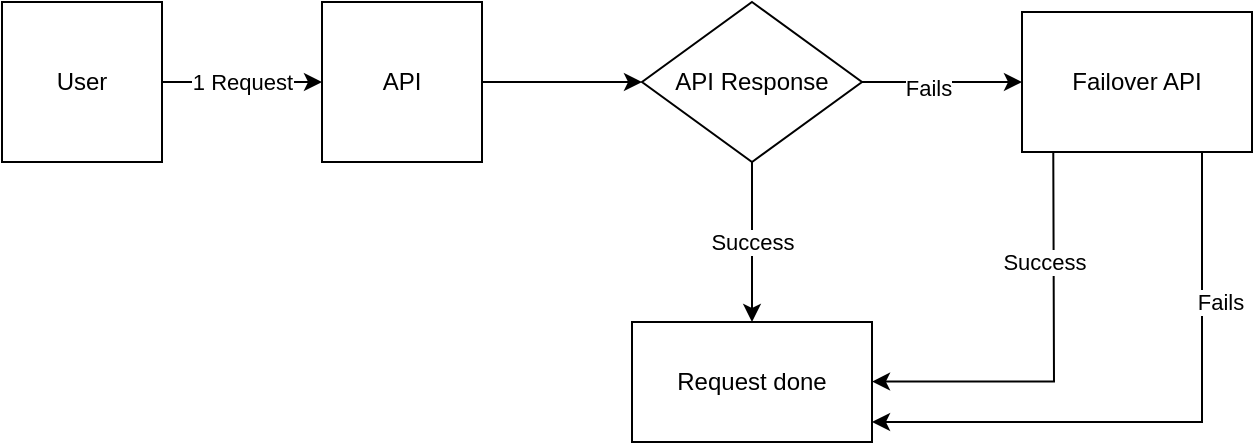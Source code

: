 <mxfile version="27.0.5">
  <diagram name="Page-1" id="0gaKEnIA2X7gpa-cnWw_">
    <mxGraphModel dx="1042" dy="527" grid="1" gridSize="10" guides="1" tooltips="1" connect="1" arrows="1" fold="1" page="1" pageScale="1" pageWidth="827" pageHeight="1169" math="0" shadow="0">
      <root>
        <mxCell id="0" />
        <mxCell id="1" parent="0" />
        <mxCell id="5_nOrLr6eHlpqonD41Hh-3" value="1 Request" style="edgeStyle=orthogonalEdgeStyle;rounded=0;orthogonalLoop=1;jettySize=auto;html=1;" parent="1" source="5_nOrLr6eHlpqonD41Hh-1" target="5_nOrLr6eHlpqonD41Hh-2" edge="1">
          <mxGeometry relative="1" as="geometry" />
        </mxCell>
        <mxCell id="5_nOrLr6eHlpqonD41Hh-1" value="User" style="whiteSpace=wrap;html=1;aspect=fixed;" parent="1" vertex="1">
          <mxGeometry x="90" y="170" width="80" height="80" as="geometry" />
        </mxCell>
        <mxCell id="5_nOrLr6eHlpqonD41Hh-5" value="" style="edgeStyle=orthogonalEdgeStyle;rounded=0;orthogonalLoop=1;jettySize=auto;html=1;" parent="1" source="5_nOrLr6eHlpqonD41Hh-2" target="5_nOrLr6eHlpqonD41Hh-4" edge="1">
          <mxGeometry relative="1" as="geometry" />
        </mxCell>
        <mxCell id="5_nOrLr6eHlpqonD41Hh-2" value="API" style="whiteSpace=wrap;html=1;aspect=fixed;" parent="1" vertex="1">
          <mxGeometry x="250" y="170" width="80" height="80" as="geometry" />
        </mxCell>
        <mxCell id="5_nOrLr6eHlpqonD41Hh-7" value="" style="edgeStyle=orthogonalEdgeStyle;rounded=0;orthogonalLoop=1;jettySize=auto;html=1;" parent="1" source="5_nOrLr6eHlpqonD41Hh-4" target="5_nOrLr6eHlpqonD41Hh-6" edge="1">
          <mxGeometry relative="1" as="geometry" />
        </mxCell>
        <mxCell id="5_nOrLr6eHlpqonD41Hh-8" value="Fails" style="edgeLabel;html=1;align=center;verticalAlign=middle;resizable=0;points=[];" parent="5_nOrLr6eHlpqonD41Hh-7" vertex="1" connectable="0">
          <mxGeometry x="-0.181" y="-3" relative="1" as="geometry">
            <mxPoint as="offset" />
          </mxGeometry>
        </mxCell>
        <mxCell id="5_nOrLr6eHlpqonD41Hh-10" value="Success" style="edgeStyle=orthogonalEdgeStyle;rounded=0;orthogonalLoop=1;jettySize=auto;html=1;" parent="1" source="5_nOrLr6eHlpqonD41Hh-4" target="5_nOrLr6eHlpqonD41Hh-9" edge="1">
          <mxGeometry relative="1" as="geometry" />
        </mxCell>
        <mxCell id="5_nOrLr6eHlpqonD41Hh-4" value="API Response" style="rhombus;whiteSpace=wrap;html=1;" parent="1" vertex="1">
          <mxGeometry x="410" y="170" width="110" height="80" as="geometry" />
        </mxCell>
        <mxCell id="5_nOrLr6eHlpqonD41Hh-12" value="" style="edgeStyle=orthogonalEdgeStyle;rounded=0;orthogonalLoop=1;jettySize=auto;html=1;" parent="1" source="5_nOrLr6eHlpqonD41Hh-6" target="5_nOrLr6eHlpqonD41Hh-9" edge="1">
          <mxGeometry relative="1" as="geometry">
            <Array as="points">
              <mxPoint x="690" y="380" />
            </Array>
          </mxGeometry>
        </mxCell>
        <mxCell id="5_nOrLr6eHlpqonD41Hh-13" value="Fails" style="edgeLabel;html=1;align=center;verticalAlign=middle;resizable=0;points=[];" parent="5_nOrLr6eHlpqonD41Hh-12" vertex="1" connectable="0">
          <mxGeometry x="0.081" y="-2" relative="1" as="geometry">
            <mxPoint x="36" y="-58" as="offset" />
          </mxGeometry>
        </mxCell>
        <mxCell id="5_nOrLr6eHlpqonD41Hh-6" value="Failover API" style="whiteSpace=wrap;html=1;" parent="1" vertex="1">
          <mxGeometry x="600" y="175" width="115" height="70" as="geometry" />
        </mxCell>
        <mxCell id="5_nOrLr6eHlpqonD41Hh-9" value="Request done" style="whiteSpace=wrap;html=1;" parent="1" vertex="1">
          <mxGeometry x="405" y="330" width="120" height="60" as="geometry" />
        </mxCell>
        <mxCell id="5_nOrLr6eHlpqonD41Hh-15" value="" style="endArrow=classic;html=1;rounded=0;exitX=0.136;exitY=1.003;exitDx=0;exitDy=0;exitPerimeter=0;" parent="1" edge="1">
          <mxGeometry width="50" height="50" relative="1" as="geometry">
            <mxPoint x="615.64" y="245.0" as="sourcePoint" />
            <mxPoint x="525" y="359.79" as="targetPoint" />
            <Array as="points">
              <mxPoint x="616" y="359.79" />
            </Array>
          </mxGeometry>
        </mxCell>
        <mxCell id="5_nOrLr6eHlpqonD41Hh-16" value="Success" style="edgeLabel;html=1;align=center;verticalAlign=middle;resizable=0;points=[];" parent="5_nOrLr6eHlpqonD41Hh-15" vertex="1" connectable="0">
          <mxGeometry x="0.367" y="-3" relative="1" as="geometry">
            <mxPoint x="20" y="-57" as="offset" />
          </mxGeometry>
        </mxCell>
      </root>
    </mxGraphModel>
  </diagram>
</mxfile>
